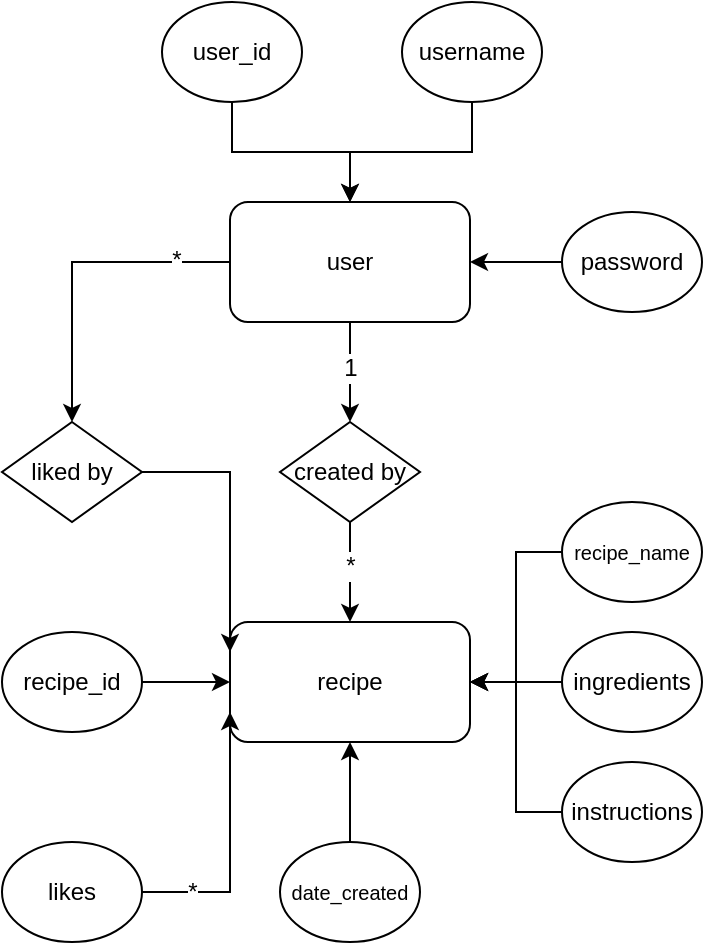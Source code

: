 <mxfile version="14.2.6" type="device"><diagram id="UbYx_7hojTXpDLKY-Wdj" name="Page-1"><mxGraphModel dx="1242" dy="667" grid="1" gridSize="10" guides="1" tooltips="1" connect="1" arrows="1" fold="1" page="1" pageScale="1" pageWidth="827" pageHeight="1169" math="0" shadow="0"><root><mxCell id="0"/><mxCell id="1" parent="0"/><mxCell id="QdU7wycAuLIwB3k5mSiP-16" style="edgeStyle=orthogonalEdgeStyle;rounded=0;orthogonalLoop=1;jettySize=auto;html=1;entryX=0.5;entryY=0;entryDx=0;entryDy=0;" edge="1" parent="1" source="QdU7wycAuLIwB3k5mSiP-1" target="QdU7wycAuLIwB3k5mSiP-46"><mxGeometry relative="1" as="geometry"><mxPoint x="414" y="280" as="targetPoint"/></mxGeometry></mxCell><mxCell id="QdU7wycAuLIwB3k5mSiP-35" value="&lt;span style=&quot;font-size: 12px&quot;&gt;1&lt;/span&gt;" style="edgeLabel;html=1;align=center;verticalAlign=middle;resizable=0;points=[];" vertex="1" connectable="0" parent="QdU7wycAuLIwB3k5mSiP-16"><mxGeometry x="-0.085" relative="1" as="geometry"><mxPoint as="offset"/></mxGeometry></mxCell><mxCell id="QdU7wycAuLIwB3k5mSiP-54" style="edgeStyle=orthogonalEdgeStyle;rounded=0;orthogonalLoop=1;jettySize=auto;html=1;entryX=0.5;entryY=0;entryDx=0;entryDy=0;" edge="1" parent="1" source="QdU7wycAuLIwB3k5mSiP-1" target="QdU7wycAuLIwB3k5mSiP-38"><mxGeometry relative="1" as="geometry"/></mxCell><mxCell id="QdU7wycAuLIwB3k5mSiP-55" value="&lt;font style=&quot;font-size: 12px&quot;&gt;*&lt;/font&gt;" style="edgeLabel;html=1;align=center;verticalAlign=middle;resizable=0;points=[];" vertex="1" connectable="0" parent="QdU7wycAuLIwB3k5mSiP-54"><mxGeometry x="-0.662" y="-1" relative="1" as="geometry"><mxPoint as="offset"/></mxGeometry></mxCell><mxCell id="QdU7wycAuLIwB3k5mSiP-1" value="user" style="rounded=1;whiteSpace=wrap;html=1;" vertex="1" parent="1"><mxGeometry x="354" y="170" width="120" height="60" as="geometry"/></mxCell><mxCell id="QdU7wycAuLIwB3k5mSiP-12" style="edgeStyle=orthogonalEdgeStyle;rounded=0;orthogonalLoop=1;jettySize=auto;html=1;exitX=0;exitY=0.5;exitDx=0;exitDy=0;entryX=1;entryY=0.5;entryDx=0;entryDy=0;" edge="1" parent="1" source="QdU7wycAuLIwB3k5mSiP-2" target="QdU7wycAuLIwB3k5mSiP-1"><mxGeometry relative="1" as="geometry"/></mxCell><mxCell id="QdU7wycAuLIwB3k5mSiP-2" value="password" style="ellipse;whiteSpace=wrap;html=1;" vertex="1" parent="1"><mxGeometry x="520" y="175" width="70" height="50" as="geometry"/></mxCell><mxCell id="QdU7wycAuLIwB3k5mSiP-6" style="edgeStyle=orthogonalEdgeStyle;rounded=0;orthogonalLoop=1;jettySize=auto;html=1;entryX=0.5;entryY=0;entryDx=0;entryDy=0;" edge="1" parent="1" source="QdU7wycAuLIwB3k5mSiP-4" target="QdU7wycAuLIwB3k5mSiP-1"><mxGeometry relative="1" as="geometry"/></mxCell><mxCell id="QdU7wycAuLIwB3k5mSiP-4" value="user_id" style="ellipse;whiteSpace=wrap;html=1;" vertex="1" parent="1"><mxGeometry x="320" y="70" width="70" height="50" as="geometry"/></mxCell><mxCell id="QdU7wycAuLIwB3k5mSiP-7" style="edgeStyle=orthogonalEdgeStyle;rounded=0;orthogonalLoop=1;jettySize=auto;html=1;entryX=0.5;entryY=0;entryDx=0;entryDy=0;" edge="1" parent="1" source="QdU7wycAuLIwB3k5mSiP-5" target="QdU7wycAuLIwB3k5mSiP-1"><mxGeometry relative="1" as="geometry"/></mxCell><mxCell id="QdU7wycAuLIwB3k5mSiP-5" value="username" style="ellipse;whiteSpace=wrap;html=1;" vertex="1" parent="1"><mxGeometry x="440" y="70" width="70" height="50" as="geometry"/></mxCell><mxCell id="QdU7wycAuLIwB3k5mSiP-18" style="edgeStyle=orthogonalEdgeStyle;rounded=0;orthogonalLoop=1;jettySize=auto;html=1;entryX=0.5;entryY=0;entryDx=0;entryDy=0;exitX=0.5;exitY=1;exitDx=0;exitDy=0;" edge="1" parent="1" source="QdU7wycAuLIwB3k5mSiP-46" target="QdU7wycAuLIwB3k5mSiP-17"><mxGeometry relative="1" as="geometry"><mxPoint x="430" y="340" as="sourcePoint"/></mxGeometry></mxCell><mxCell id="QdU7wycAuLIwB3k5mSiP-36" value="&lt;font style=&quot;font-size: 12px&quot;&gt;*&lt;/font&gt;" style="edgeLabel;html=1;align=center;verticalAlign=middle;resizable=0;points=[];" vertex="1" connectable="0" parent="QdU7wycAuLIwB3k5mSiP-18"><mxGeometry x="-0.111" relative="1" as="geometry"><mxPoint as="offset"/></mxGeometry></mxCell><mxCell id="QdU7wycAuLIwB3k5mSiP-17" value="recipe" style="rounded=1;whiteSpace=wrap;html=1;" vertex="1" parent="1"><mxGeometry x="354" y="380" width="120" height="60" as="geometry"/></mxCell><mxCell id="QdU7wycAuLIwB3k5mSiP-24" style="edgeStyle=orthogonalEdgeStyle;rounded=0;orthogonalLoop=1;jettySize=auto;html=1;entryX=0;entryY=0.5;entryDx=0;entryDy=0;" edge="1" parent="1" source="QdU7wycAuLIwB3k5mSiP-20" target="QdU7wycAuLIwB3k5mSiP-17"><mxGeometry relative="1" as="geometry"/></mxCell><mxCell id="QdU7wycAuLIwB3k5mSiP-20" value="recipe_id" style="ellipse;whiteSpace=wrap;html=1;" vertex="1" parent="1"><mxGeometry x="240" y="385" width="70" height="50" as="geometry"/></mxCell><mxCell id="QdU7wycAuLIwB3k5mSiP-27" style="edgeStyle=orthogonalEdgeStyle;rounded=0;orthogonalLoop=1;jettySize=auto;html=1;entryX=1;entryY=0.5;entryDx=0;entryDy=0;" edge="1" parent="1" source="QdU7wycAuLIwB3k5mSiP-21" target="QdU7wycAuLIwB3k5mSiP-17"><mxGeometry relative="1" as="geometry"/></mxCell><mxCell id="QdU7wycAuLIwB3k5mSiP-21" value="&lt;font style=&quot;font-size: 10px&quot;&gt;recipe_name&lt;/font&gt;" style="ellipse;whiteSpace=wrap;html=1;" vertex="1" parent="1"><mxGeometry x="520" y="320" width="70" height="50" as="geometry"/></mxCell><mxCell id="QdU7wycAuLIwB3k5mSiP-25" style="edgeStyle=orthogonalEdgeStyle;rounded=0;orthogonalLoop=1;jettySize=auto;html=1;entryX=1;entryY=0.5;entryDx=0;entryDy=0;" edge="1" parent="1" source="QdU7wycAuLIwB3k5mSiP-22" target="QdU7wycAuLIwB3k5mSiP-17"><mxGeometry relative="1" as="geometry"/></mxCell><mxCell id="QdU7wycAuLIwB3k5mSiP-22" value="instructions" style="ellipse;whiteSpace=wrap;html=1;" vertex="1" parent="1"><mxGeometry x="520" y="450" width="70" height="50" as="geometry"/></mxCell><mxCell id="QdU7wycAuLIwB3k5mSiP-26" style="edgeStyle=orthogonalEdgeStyle;rounded=0;orthogonalLoop=1;jettySize=auto;html=1;entryX=1;entryY=0.5;entryDx=0;entryDy=0;" edge="1" parent="1" source="QdU7wycAuLIwB3k5mSiP-23" target="QdU7wycAuLIwB3k5mSiP-17"><mxGeometry relative="1" as="geometry"/></mxCell><mxCell id="QdU7wycAuLIwB3k5mSiP-23" value="ingredients" style="ellipse;whiteSpace=wrap;html=1;" vertex="1" parent="1"><mxGeometry x="520" y="385" width="70" height="50" as="geometry"/></mxCell><mxCell id="QdU7wycAuLIwB3k5mSiP-29" style="edgeStyle=orthogonalEdgeStyle;rounded=0;orthogonalLoop=1;jettySize=auto;html=1;entryX=0.5;entryY=1;entryDx=0;entryDy=0;" edge="1" parent="1" source="QdU7wycAuLIwB3k5mSiP-28" target="QdU7wycAuLIwB3k5mSiP-17"><mxGeometry relative="1" as="geometry"/></mxCell><mxCell id="QdU7wycAuLIwB3k5mSiP-28" value="&lt;font style=&quot;font-size: 10px&quot;&gt;date_created&lt;/font&gt;" style="ellipse;whiteSpace=wrap;html=1;" vertex="1" parent="1"><mxGeometry x="379" y="490" width="70" height="50" as="geometry"/></mxCell><mxCell id="QdU7wycAuLIwB3k5mSiP-58" style="edgeStyle=orthogonalEdgeStyle;rounded=0;orthogonalLoop=1;jettySize=auto;html=1;entryX=0;entryY=0.25;entryDx=0;entryDy=0;" edge="1" parent="1" source="QdU7wycAuLIwB3k5mSiP-38" target="QdU7wycAuLIwB3k5mSiP-17"><mxGeometry relative="1" as="geometry"><mxPoint x="354" y="380" as="targetPoint"/><Array as="points"><mxPoint x="354" y="305"/></Array></mxGeometry></mxCell><mxCell id="QdU7wycAuLIwB3k5mSiP-38" value="liked by" style="rhombus;whiteSpace=wrap;html=1;" vertex="1" parent="1"><mxGeometry x="240" y="280" width="70" height="50" as="geometry"/></mxCell><mxCell id="QdU7wycAuLIwB3k5mSiP-46" value="created by" style="rhombus;whiteSpace=wrap;html=1;" vertex="1" parent="1"><mxGeometry x="379" y="280" width="70" height="50" as="geometry"/></mxCell><mxCell id="QdU7wycAuLIwB3k5mSiP-59" style="edgeStyle=orthogonalEdgeStyle;rounded=0;orthogonalLoop=1;jettySize=auto;html=1;entryX=0;entryY=0.75;entryDx=0;entryDy=0;" edge="1" parent="1" source="QdU7wycAuLIwB3k5mSiP-52" target="QdU7wycAuLIwB3k5mSiP-17"><mxGeometry relative="1" as="geometry"><Array as="points"><mxPoint x="354" y="515"/></Array></mxGeometry></mxCell><mxCell id="QdU7wycAuLIwB3k5mSiP-60" value="&lt;font style=&quot;font-size: 12px&quot;&gt;*&lt;/font&gt;" style="edgeLabel;html=1;align=center;verticalAlign=middle;resizable=0;points=[];" vertex="1" connectable="0" parent="QdU7wycAuLIwB3k5mSiP-59"><mxGeometry x="-0.63" relative="1" as="geometry"><mxPoint as="offset"/></mxGeometry></mxCell><mxCell id="QdU7wycAuLIwB3k5mSiP-52" value="likes" style="ellipse;whiteSpace=wrap;html=1;" vertex="1" parent="1"><mxGeometry x="240" y="490" width="70" height="50" as="geometry"/></mxCell></root></mxGraphModel></diagram></mxfile>